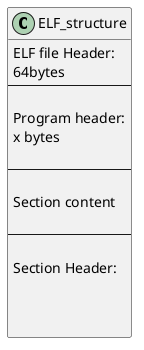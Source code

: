 @startuml ELF
class ELF_structure {
    ELF file Header:
    64bytes
    --

    Program header:
    x bytes

    --
    
    Section content

    --

    Section Header:



}
@enduml